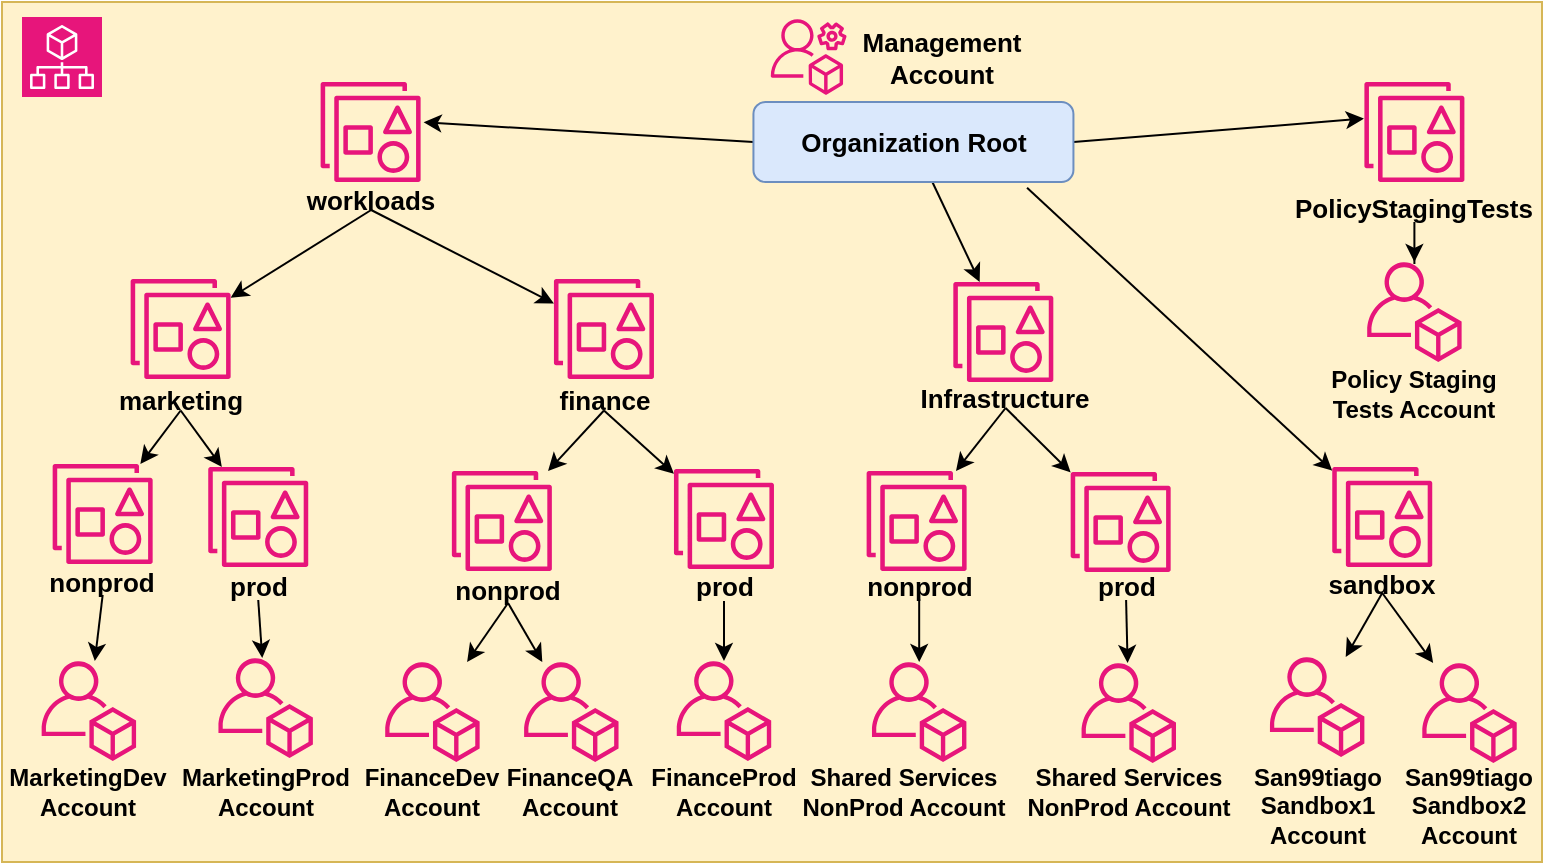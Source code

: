 <mxfile version="21.6.5" type="device">
  <diagram name="Page-1" id="rTMeFKpxauHEMRjTZN81">
    <mxGraphModel dx="1076" dy="604" grid="1" gridSize="10" guides="1" tooltips="1" connect="1" arrows="1" fold="1" page="1" pageScale="1" pageWidth="850" pageHeight="1100" math="0" shadow="0">
      <root>
        <mxCell id="0" />
        <mxCell id="1" parent="0" />
        <mxCell id="QDy_m5PdwNHntxYYZvBB-12" value="" style="rounded=0;whiteSpace=wrap;html=1;fillColor=#fff2cc;fontSize=13;strokeColor=#d6b656;fontStyle=1" parent="1" vertex="1">
          <mxGeometry x="30" y="40" width="770" height="430" as="geometry" />
        </mxCell>
        <mxCell id="QDy_m5PdwNHntxYYZvBB-3" value="" style="sketch=0;points=[[0,0,0],[0.25,0,0],[0.5,0,0],[0.75,0,0],[1,0,0],[0,1,0],[0.25,1,0],[0.5,1,0],[0.75,1,0],[1,1,0],[0,0.25,0],[0,0.5,0],[0,0.75,0],[1,0.25,0],[1,0.5,0],[1,0.75,0]];points=[[0,0,0],[0.25,0,0],[0.5,0,0],[0.75,0,0],[1,0,0],[0,1,0],[0.25,1,0],[0.5,1,0],[0.75,1,0],[1,1,0],[0,0.25,0],[0,0.5,0],[0,0.75,0],[1,0.25,0],[1,0.5,0],[1,0.75,0]];outlineConnect=0;fontColor=#232F3E;fillColor=#E7157B;strokeColor=#ffffff;dashed=0;verticalLabelPosition=bottom;verticalAlign=top;align=center;html=1;fontSize=13;fontStyle=1;aspect=fixed;shape=mxgraph.aws4.resourceIcon;resIcon=mxgraph.aws4.organizations;" parent="1" vertex="1">
          <mxGeometry x="40.0" y="47.5" width="40" height="40" as="geometry" />
        </mxCell>
        <mxCell id="QDy_m5PdwNHntxYYZvBB-4" value="" style="sketch=0;outlineConnect=0;fontColor=#232F3E;gradientColor=none;fillColor=#E7157B;strokeColor=none;dashed=0;verticalLabelPosition=bottom;verticalAlign=top;align=center;html=1;fontSize=13;fontStyle=1;aspect=fixed;pointerEvents=1;shape=mxgraph.aws4.organizations_management_account;" parent="1" vertex="1">
          <mxGeometry x="414.39" y="47.5" width="37.95" height="40" as="geometry" />
        </mxCell>
        <mxCell id="QDy_m5PdwNHntxYYZvBB-6" value="" style="sketch=0;outlineConnect=0;fontColor=#232F3E;gradientColor=none;fillColor=#E7157B;strokeColor=none;dashed=0;verticalLabelPosition=bottom;verticalAlign=top;align=center;html=1;fontSize=13;fontStyle=1;aspect=fixed;pointerEvents=1;shape=mxgraph.aws4.organizations_organizational_unit2;" parent="1" vertex="1">
          <mxGeometry x="505.66" y="180" width="50" height="50" as="geometry" />
        </mxCell>
        <mxCell id="QDy_m5PdwNHntxYYZvBB-69" style="rounded=0;orthogonalLoop=1;jettySize=auto;html=1;entryX=1.03;entryY=0.403;entryDx=0;entryDy=0;entryPerimeter=0;fontStyle=1;exitX=0;exitY=0.5;exitDx=0;exitDy=0;" parent="1" source="QDy_m5PdwNHntxYYZvBB-8" target="QDy_m5PdwNHntxYYZvBB-49" edge="1">
          <mxGeometry relative="1" as="geometry" />
        </mxCell>
        <mxCell id="QDy_m5PdwNHntxYYZvBB-71" style="rounded=0;orthogonalLoop=1;jettySize=auto;html=1;fontStyle=1" parent="1" source="QDy_m5PdwNHntxYYZvBB-8" target="QDy_m5PdwNHntxYYZvBB-6" edge="1">
          <mxGeometry relative="1" as="geometry" />
        </mxCell>
        <mxCell id="QDy_m5PdwNHntxYYZvBB-79" style="edgeStyle=none;rounded=0;orthogonalLoop=1;jettySize=auto;html=1;exitX=1;exitY=0.5;exitDx=0;exitDy=0;entryX=-0.005;entryY=0.366;entryDx=0;entryDy=0;entryPerimeter=0;fontStyle=1" parent="1" source="QDy_m5PdwNHntxYYZvBB-8" target="QDy_m5PdwNHntxYYZvBB-62" edge="1">
          <mxGeometry relative="1" as="geometry" />
        </mxCell>
        <mxCell id="QDy_m5PdwNHntxYYZvBB-80" style="edgeStyle=none;rounded=0;orthogonalLoop=1;jettySize=auto;html=1;exitX=0.855;exitY=1.073;exitDx=0;exitDy=0;fontStyle=1;exitPerimeter=0;" parent="1" source="QDy_m5PdwNHntxYYZvBB-8" target="QDy_m5PdwNHntxYYZvBB-58" edge="1">
          <mxGeometry relative="1" as="geometry" />
        </mxCell>
        <mxCell id="QDy_m5PdwNHntxYYZvBB-8" value="&lt;font style=&quot;font-size: 13px;&quot;&gt;&lt;span style=&quot;font-size: 13px;&quot;&gt;Organization Root&lt;/span&gt;&lt;/font&gt;" style="rounded=1;whiteSpace=wrap;html=1;fontSize=13;fillColor=#dae8fc;strokeColor=#6c8ebf;fontStyle=1" parent="1" vertex="1">
          <mxGeometry x="405.72" y="90" width="160" height="40" as="geometry" />
        </mxCell>
        <mxCell id="QDy_m5PdwNHntxYYZvBB-9" value="Management&lt;br style=&quot;font-size: 13px;&quot;&gt;Account" style="text;html=1;strokeColor=none;fillColor=none;align=center;verticalAlign=middle;whiteSpace=wrap;rounded=0;fontSize=13;fontStyle=1" parent="1" vertex="1">
          <mxGeometry x="457.36" y="50" width="86" height="35" as="geometry" />
        </mxCell>
        <mxCell id="QDy_m5PdwNHntxYYZvBB-81" style="edgeStyle=none;rounded=0;orthogonalLoop=1;jettySize=auto;html=1;exitX=0.5;exitY=1;exitDx=0;exitDy=0;fontStyle=1" parent="1" source="QDy_m5PdwNHntxYYZvBB-15" target="QDy_m5PdwNHntxYYZvBB-16" edge="1">
          <mxGeometry relative="1" as="geometry" />
        </mxCell>
        <mxCell id="QDy_m5PdwNHntxYYZvBB-82" style="edgeStyle=none;rounded=0;orthogonalLoop=1;jettySize=auto;html=1;exitX=0.5;exitY=1;exitDx=0;exitDy=0;fontStyle=1" parent="1" source="QDy_m5PdwNHntxYYZvBB-15" target="QDy_m5PdwNHntxYYZvBB-19" edge="1">
          <mxGeometry relative="1" as="geometry" />
        </mxCell>
        <mxCell id="QDy_m5PdwNHntxYYZvBB-15" value="Infrastructure" style="text;html=1;strokeColor=none;fillColor=none;align=center;verticalAlign=middle;whiteSpace=wrap;rounded=0;fontSize=13;fontStyle=1" parent="1" vertex="1">
          <mxGeometry x="491.22" y="233" width="81.17" height="10" as="geometry" />
        </mxCell>
        <mxCell id="QDy_m5PdwNHntxYYZvBB-16" value="" style="sketch=0;outlineConnect=0;fontColor=#232F3E;gradientColor=none;fillColor=#E7157B;strokeColor=none;dashed=0;verticalLabelPosition=bottom;verticalAlign=top;align=center;html=1;fontSize=13;fontStyle=1;aspect=fixed;pointerEvents=1;shape=mxgraph.aws4.organizations_organizational_unit2;" parent="1" vertex="1">
          <mxGeometry x="462.31" y="274.5" width="50" height="50" as="geometry" />
        </mxCell>
        <mxCell id="QDy_m5PdwNHntxYYZvBB-83" style="edgeStyle=none;rounded=0;orthogonalLoop=1;jettySize=auto;html=1;exitX=0.5;exitY=1;exitDx=0;exitDy=0;fontStyle=1" parent="1" source="QDy_m5PdwNHntxYYZvBB-17" target="QDy_m5PdwNHntxYYZvBB-23" edge="1">
          <mxGeometry relative="1" as="geometry" />
        </mxCell>
        <mxCell id="QDy_m5PdwNHntxYYZvBB-17" value="nonprod" style="text;html=1;strokeColor=none;fillColor=none;align=center;verticalAlign=middle;whiteSpace=wrap;rounded=0;fontSize=13;fontStyle=1" parent="1" vertex="1">
          <mxGeometry x="457.69" y="324.5" width="61.8" height="14" as="geometry" />
        </mxCell>
        <mxCell id="QDy_m5PdwNHntxYYZvBB-19" value="" style="sketch=0;outlineConnect=0;fontColor=#232F3E;gradientColor=none;fillColor=#E7157B;strokeColor=none;dashed=0;verticalLabelPosition=bottom;verticalAlign=top;align=center;html=1;fontSize=13;fontStyle=1;aspect=fixed;pointerEvents=1;shape=mxgraph.aws4.organizations_organizational_unit2;" parent="1" vertex="1">
          <mxGeometry x="564.33" y="275" width="50" height="50" as="geometry" />
        </mxCell>
        <mxCell id="QDy_m5PdwNHntxYYZvBB-84" style="edgeStyle=none;rounded=0;orthogonalLoop=1;jettySize=auto;html=1;exitX=0.5;exitY=1;exitDx=0;exitDy=0;fontStyle=1" parent="1" source="QDy_m5PdwNHntxYYZvBB-20" target="QDy_m5PdwNHntxYYZvBB-26" edge="1">
          <mxGeometry relative="1" as="geometry" />
        </mxCell>
        <mxCell id="QDy_m5PdwNHntxYYZvBB-20" value="prod" style="text;html=1;strokeColor=none;fillColor=none;align=center;verticalAlign=middle;whiteSpace=wrap;rounded=0;fontSize=13;fontStyle=1" parent="1" vertex="1">
          <mxGeometry x="568.68" y="324" width="46.74" height="15" as="geometry" />
        </mxCell>
        <mxCell id="QDy_m5PdwNHntxYYZvBB-23" value="" style="sketch=0;outlineConnect=0;fontColor=#232F3E;gradientColor=none;fillColor=#E7157B;strokeColor=none;dashed=0;verticalLabelPosition=bottom;verticalAlign=top;align=center;html=1;fontSize=13;fontStyle=1;aspect=fixed;pointerEvents=1;shape=mxgraph.aws4.organizations_account;" parent="1" vertex="1">
          <mxGeometry x="464.87" y="370" width="47.44" height="50" as="geometry" />
        </mxCell>
        <mxCell id="QDy_m5PdwNHntxYYZvBB-24" value="Shared Services&lt;br style=&quot;font-size: 12px;&quot;&gt;NonProd Account" style="text;html=1;strokeColor=none;fillColor=none;align=center;verticalAlign=middle;whiteSpace=wrap;rounded=0;fontSize=12;fontStyle=1" parent="1" vertex="1">
          <mxGeometry x="429.15" y="419.5" width="104.32" height="30" as="geometry" />
        </mxCell>
        <mxCell id="QDy_m5PdwNHntxYYZvBB-26" value="" style="sketch=0;outlineConnect=0;fontColor=#232F3E;gradientColor=none;fillColor=#E7157B;strokeColor=none;dashed=0;verticalLabelPosition=bottom;verticalAlign=top;align=center;html=1;fontSize=13;fontStyle=1;aspect=fixed;pointerEvents=1;shape=mxgraph.aws4.organizations_account;" parent="1" vertex="1">
          <mxGeometry x="569.67" y="370.5" width="47.44" height="50" as="geometry" />
        </mxCell>
        <mxCell id="QDy_m5PdwNHntxYYZvBB-27" value="Shared Services&lt;br style=&quot;font-size: 12px;&quot;&gt;NonProd Account" style="text;html=1;strokeColor=none;fillColor=none;align=center;verticalAlign=middle;whiteSpace=wrap;rounded=0;fontSize=12;fontStyle=1" parent="1" vertex="1">
          <mxGeometry x="536.78" y="419.5" width="113.22" height="30.5" as="geometry" />
        </mxCell>
        <mxCell id="QDy_m5PdwNHntxYYZvBB-32" value="" style="sketch=0;outlineConnect=0;fontColor=#232F3E;gradientColor=none;fillColor=#E7157B;strokeColor=none;dashed=0;verticalLabelPosition=bottom;verticalAlign=top;align=center;html=1;fontSize=13;fontStyle=1;aspect=fixed;pointerEvents=1;shape=mxgraph.aws4.organizations_organizational_unit2;" parent="1" vertex="1">
          <mxGeometry x="305.97" y="178.5" width="50" height="50" as="geometry" />
        </mxCell>
        <mxCell id="QDy_m5PdwNHntxYYZvBB-73" style="rounded=0;orthogonalLoop=1;jettySize=auto;html=1;exitX=0.5;exitY=1;exitDx=0;exitDy=0;fontStyle=1" parent="1" source="QDy_m5PdwNHntxYYZvBB-33" target="QDy_m5PdwNHntxYYZvBB-35" edge="1">
          <mxGeometry relative="1" as="geometry" />
        </mxCell>
        <mxCell id="QDy_m5PdwNHntxYYZvBB-74" style="rounded=0;orthogonalLoop=1;jettySize=auto;html=1;exitX=0.5;exitY=1;exitDx=0;exitDy=0;fontStyle=1" parent="1" source="QDy_m5PdwNHntxYYZvBB-33" target="QDy_m5PdwNHntxYYZvBB-38" edge="1">
          <mxGeometry relative="1" as="geometry" />
        </mxCell>
        <mxCell id="QDy_m5PdwNHntxYYZvBB-33" value="finance" style="text;html=1;strokeColor=none;fillColor=none;align=center;verticalAlign=middle;whiteSpace=wrap;rounded=0;fontSize=13;fontStyle=1" parent="1" vertex="1">
          <mxGeometry x="301.65" y="234.25" width="58.67" height="10" as="geometry" />
        </mxCell>
        <mxCell id="QDy_m5PdwNHntxYYZvBB-35" value="" style="sketch=0;outlineConnect=0;fontColor=#232F3E;gradientColor=none;fillColor=#E7157B;strokeColor=none;dashed=0;verticalLabelPosition=bottom;verticalAlign=top;align=center;html=1;fontSize=13;fontStyle=1;aspect=fixed;pointerEvents=1;shape=mxgraph.aws4.organizations_organizational_unit2;" parent="1" vertex="1">
          <mxGeometry x="254.93" y="274.5" width="50" height="50" as="geometry" />
        </mxCell>
        <mxCell id="QDy_m5PdwNHntxYYZvBB-75" style="edgeStyle=none;rounded=0;orthogonalLoop=1;jettySize=auto;html=1;exitX=0.5;exitY=1;exitDx=0;exitDy=0;fontStyle=1" parent="1" source="QDy_m5PdwNHntxYYZvBB-36" target="QDy_m5PdwNHntxYYZvBB-40" edge="1">
          <mxGeometry relative="1" as="geometry" />
        </mxCell>
        <mxCell id="QDy_m5PdwNHntxYYZvBB-76" style="edgeStyle=none;rounded=0;orthogonalLoop=1;jettySize=auto;html=1;exitX=0.5;exitY=1;exitDx=0;exitDy=0;fontStyle=1" parent="1" source="QDy_m5PdwNHntxYYZvBB-36" target="QDy_m5PdwNHntxYYZvBB-42" edge="1">
          <mxGeometry relative="1" as="geometry" />
        </mxCell>
        <mxCell id="QDy_m5PdwNHntxYYZvBB-36" value="nonprod" style="text;html=1;strokeColor=none;fillColor=none;align=center;verticalAlign=middle;whiteSpace=wrap;rounded=0;fontSize=13;fontStyle=1" parent="1" vertex="1">
          <mxGeometry x="253.03" y="326.5" width="60" height="14" as="geometry" />
        </mxCell>
        <mxCell id="QDy_m5PdwNHntxYYZvBB-38" value="" style="sketch=0;outlineConnect=0;fontColor=#232F3E;gradientColor=none;fillColor=#E7157B;strokeColor=none;dashed=0;verticalLabelPosition=bottom;verticalAlign=top;align=center;html=1;fontSize=13;fontStyle=1;aspect=fixed;pointerEvents=1;shape=mxgraph.aws4.organizations_organizational_unit2;" parent="1" vertex="1">
          <mxGeometry x="365.98" y="273.5" width="50" height="50" as="geometry" />
        </mxCell>
        <mxCell id="QDy_m5PdwNHntxYYZvBB-77" style="edgeStyle=none;rounded=0;orthogonalLoop=1;jettySize=auto;html=1;exitX=0.5;exitY=1;exitDx=0;exitDy=0;fontStyle=1" parent="1" source="QDy_m5PdwNHntxYYZvBB-39" target="QDy_m5PdwNHntxYYZvBB-51" edge="1">
          <mxGeometry relative="1" as="geometry" />
        </mxCell>
        <mxCell id="QDy_m5PdwNHntxYYZvBB-39" value="prod" style="text;html=1;strokeColor=none;fillColor=none;align=center;verticalAlign=middle;whiteSpace=wrap;rounded=0;fontSize=13;fontStyle=1" parent="1" vertex="1">
          <mxGeometry x="369.7" y="324.5" width="42.58" height="15" as="geometry" />
        </mxCell>
        <mxCell id="QDy_m5PdwNHntxYYZvBB-40" value="" style="sketch=0;outlineConnect=0;fontColor=#232F3E;gradientColor=none;fillColor=#E7157B;strokeColor=none;dashed=0;verticalLabelPosition=bottom;verticalAlign=top;align=center;html=1;fontSize=13;fontStyle=1;aspect=fixed;pointerEvents=1;shape=mxgraph.aws4.organizations_account;" parent="1" vertex="1">
          <mxGeometry x="221.49" y="370" width="47.44" height="50" as="geometry" />
        </mxCell>
        <mxCell id="QDy_m5PdwNHntxYYZvBB-41" value="FinanceDev&lt;br&gt;Account" style="text;html=1;strokeColor=none;fillColor=none;align=center;verticalAlign=middle;whiteSpace=wrap;rounded=0;fontSize=12;fontStyle=1" parent="1" vertex="1">
          <mxGeometry x="207.04" y="420" width="76.33" height="30" as="geometry" />
        </mxCell>
        <mxCell id="QDy_m5PdwNHntxYYZvBB-42" value="" style="sketch=0;outlineConnect=0;fontColor=#232F3E;gradientColor=none;fillColor=#E7157B;strokeColor=none;dashed=0;verticalLabelPosition=bottom;verticalAlign=top;align=center;html=1;fontSize=13;fontStyle=1;aspect=fixed;pointerEvents=1;shape=mxgraph.aws4.organizations_account;" parent="1" vertex="1">
          <mxGeometry x="290.94" y="370" width="47.44" height="50" as="geometry" />
        </mxCell>
        <mxCell id="QDy_m5PdwNHntxYYZvBB-47" value="FinanceQA&lt;br&gt;Account" style="text;html=1;strokeColor=none;fillColor=none;align=center;verticalAlign=middle;whiteSpace=wrap;rounded=0;fontSize=12;fontStyle=1" parent="1" vertex="1">
          <mxGeometry x="276.49" y="420" width="76.33" height="30" as="geometry" />
        </mxCell>
        <mxCell id="QDy_m5PdwNHntxYYZvBB-49" value="" style="sketch=0;outlineConnect=0;fontColor=#232F3E;gradientColor=none;fillColor=#E7157B;strokeColor=none;dashed=0;verticalLabelPosition=bottom;verticalAlign=top;align=center;html=1;fontSize=13;fontStyle=1;aspect=fixed;pointerEvents=1;shape=mxgraph.aws4.organizations_organizational_unit2;" parent="1" vertex="1">
          <mxGeometry x="189.31" y="80" width="50" height="50" as="geometry" />
        </mxCell>
        <mxCell id="QDy_m5PdwNHntxYYZvBB-78" style="edgeStyle=none;rounded=0;orthogonalLoop=1;jettySize=auto;html=1;exitX=0.5;exitY=1;exitDx=0;exitDy=0;fontStyle=1" parent="1" source="QDy_m5PdwNHntxYYZvBB-50" target="QDy_m5PdwNHntxYYZvBB-32" edge="1">
          <mxGeometry relative="1" as="geometry" />
        </mxCell>
        <mxCell id="Ss9lb56Q3t3vZsdP-dxE-18" style="rounded=0;orthogonalLoop=1;jettySize=auto;html=1;exitX=0.5;exitY=1;exitDx=0;exitDy=0;" edge="1" parent="1" source="QDy_m5PdwNHntxYYZvBB-50" target="Ss9lb56Q3t3vZsdP-dxE-14">
          <mxGeometry relative="1" as="geometry" />
        </mxCell>
        <mxCell id="QDy_m5PdwNHntxYYZvBB-50" value="workloads" style="text;html=1;strokeColor=none;fillColor=none;align=center;verticalAlign=middle;whiteSpace=wrap;rounded=0;fontSize=13;fontStyle=1" parent="1" vertex="1">
          <mxGeometry x="176.13" y="134" width="76.9" height="10" as="geometry" />
        </mxCell>
        <mxCell id="QDy_m5PdwNHntxYYZvBB-51" value="" style="sketch=0;outlineConnect=0;fontColor=#232F3E;gradientColor=none;fillColor=#E7157B;strokeColor=none;dashed=0;verticalLabelPosition=bottom;verticalAlign=top;align=center;html=1;fontSize=13;fontStyle=1;aspect=fixed;pointerEvents=1;shape=mxgraph.aws4.organizations_account;" parent="1" vertex="1">
          <mxGeometry x="367.27" y="369.5" width="47.44" height="50" as="geometry" />
        </mxCell>
        <mxCell id="QDy_m5PdwNHntxYYZvBB-52" value="FinanceProd&lt;br&gt;Account" style="text;html=1;strokeColor=none;fillColor=none;align=center;verticalAlign=middle;whiteSpace=wrap;rounded=0;fontSize=12;fontStyle=1" parent="1" vertex="1">
          <mxGeometry x="352.82" y="419.5" width="76.33" height="30" as="geometry" />
        </mxCell>
        <mxCell id="QDy_m5PdwNHntxYYZvBB-58" value="" style="sketch=0;outlineConnect=0;fontColor=#232F3E;gradientColor=none;fillColor=#E7157B;strokeColor=none;dashed=0;verticalLabelPosition=bottom;verticalAlign=top;align=center;html=1;fontSize=13;fontStyle=1;aspect=fixed;pointerEvents=1;shape=mxgraph.aws4.organizations_organizational_unit2;fillStyle=auto;" parent="1" vertex="1">
          <mxGeometry x="695.12" y="272.5" width="50" height="50" as="geometry" />
        </mxCell>
        <mxCell id="QDy_m5PdwNHntxYYZvBB-85" style="edgeStyle=none;rounded=0;orthogonalLoop=1;jettySize=auto;html=1;exitX=0.5;exitY=1;exitDx=0;exitDy=0;fontStyle=1" parent="1" source="QDy_m5PdwNHntxYYZvBB-59" target="QDy_m5PdwNHntxYYZvBB-67" edge="1">
          <mxGeometry relative="1" as="geometry" />
        </mxCell>
        <mxCell id="QDy_m5PdwNHntxYYZvBB-86" style="edgeStyle=none;rounded=0;orthogonalLoop=1;jettySize=auto;html=1;exitX=0.5;exitY=1;exitDx=0;exitDy=0;fontStyle=1" parent="1" source="QDy_m5PdwNHntxYYZvBB-59" target="QDy_m5PdwNHntxYYZvBB-60" edge="1">
          <mxGeometry relative="1" as="geometry" />
        </mxCell>
        <mxCell id="QDy_m5PdwNHntxYYZvBB-59" value="sandbox" style="text;html=1;strokeColor=none;fillColor=none;align=center;verticalAlign=middle;whiteSpace=wrap;rounded=0;fontSize=13;fontStyle=1" parent="1" vertex="1">
          <mxGeometry x="685.12" y="325.5" width="70" height="10" as="geometry" />
        </mxCell>
        <mxCell id="QDy_m5PdwNHntxYYZvBB-60" value="" style="sketch=0;outlineConnect=0;fontColor=#232F3E;gradientColor=none;fillColor=#E7157B;strokeColor=none;dashed=0;verticalLabelPosition=bottom;verticalAlign=top;align=center;html=1;fontSize=13;fontStyle=1;aspect=fixed;pointerEvents=1;shape=mxgraph.aws4.organizations_account;" parent="1" vertex="1">
          <mxGeometry x="740.03" y="370.5" width="47.44" height="50" as="geometry" />
        </mxCell>
        <mxCell id="QDy_m5PdwNHntxYYZvBB-61" value="San99tiago&lt;br&gt;Sandbox2&lt;br&gt;Account" style="text;html=1;strokeColor=none;fillColor=none;align=center;verticalAlign=middle;whiteSpace=wrap;rounded=0;fontSize=12;fontStyle=1" parent="1" vertex="1">
          <mxGeometry x="731.3" y="419.5" width="64.9" height="45" as="geometry" />
        </mxCell>
        <mxCell id="QDy_m5PdwNHntxYYZvBB-62" value="" style="sketch=0;outlineConnect=0;fontColor=#232F3E;gradientColor=none;fillColor=#E7157B;strokeColor=none;dashed=0;verticalLabelPosition=bottom;verticalAlign=top;align=center;html=1;fontSize=13;fontStyle=1;aspect=fixed;pointerEvents=1;shape=mxgraph.aws4.organizations_organizational_unit2;" parent="1" vertex="1">
          <mxGeometry x="711.2" y="80" width="50" height="50" as="geometry" />
        </mxCell>
        <mxCell id="QDy_m5PdwNHntxYYZvBB-66" style="edgeStyle=orthogonalEdgeStyle;rounded=0;orthogonalLoop=1;jettySize=auto;html=1;exitX=0.5;exitY=1;exitDx=0;exitDy=0;fontStyle=1" parent="1" source="QDy_m5PdwNHntxYYZvBB-63" target="QDy_m5PdwNHntxYYZvBB-64" edge="1">
          <mxGeometry relative="1" as="geometry" />
        </mxCell>
        <mxCell id="QDy_m5PdwNHntxYYZvBB-63" value="PolicyStagingTests" style="text;html=1;strokeColor=none;fillColor=none;align=center;verticalAlign=middle;whiteSpace=wrap;rounded=0;fontSize=13;fontStyle=1" parent="1" vertex="1">
          <mxGeometry x="676.2" y="134" width="120" height="17" as="geometry" />
        </mxCell>
        <mxCell id="QDy_m5PdwNHntxYYZvBB-64" value="" style="sketch=0;outlineConnect=0;fontColor=#232F3E;gradientColor=none;fillColor=#E7157B;strokeColor=none;dashed=0;verticalLabelPosition=bottom;verticalAlign=top;align=center;html=1;fontSize=13;fontStyle=1;aspect=fixed;pointerEvents=1;shape=mxgraph.aws4.organizations_account;" parent="1" vertex="1">
          <mxGeometry x="712.48" y="170" width="47.44" height="50" as="geometry" />
        </mxCell>
        <mxCell id="QDy_m5PdwNHntxYYZvBB-65" value="Policy Staging&lt;br&gt;Tests Account" style="text;html=1;strokeColor=none;fillColor=none;align=center;verticalAlign=middle;whiteSpace=wrap;rounded=0;fontSize=12;fontStyle=1" parent="1" vertex="1">
          <mxGeometry x="691.2" y="220" width="90" height="31" as="geometry" />
        </mxCell>
        <mxCell id="QDy_m5PdwNHntxYYZvBB-67" value="" style="sketch=0;outlineConnect=0;fontColor=#232F3E;gradientColor=none;fillColor=#E7157B;strokeColor=none;dashed=0;verticalLabelPosition=bottom;verticalAlign=top;align=center;html=1;fontSize=13;fontStyle=1;aspect=fixed;pointerEvents=1;shape=mxgraph.aws4.organizations_account;" parent="1" vertex="1">
          <mxGeometry x="663.86" y="367.5" width="47.44" height="50" as="geometry" />
        </mxCell>
        <mxCell id="QDy_m5PdwNHntxYYZvBB-68" value="San99tiago&lt;br&gt;Sandbox1&lt;br&gt;Account" style="text;html=1;strokeColor=none;fillColor=none;align=center;verticalAlign=middle;whiteSpace=wrap;rounded=0;fontSize=12;fontStyle=1" parent="1" vertex="1">
          <mxGeometry x="652.58" y="419.5" width="70" height="45" as="geometry" />
        </mxCell>
        <mxCell id="Ss9lb56Q3t3vZsdP-dxE-1" value="" style="sketch=0;outlineConnect=0;fontColor=#232F3E;gradientColor=none;fillColor=#E7157B;strokeColor=none;dashed=0;verticalLabelPosition=bottom;verticalAlign=top;align=center;html=1;fontSize=13;fontStyle=1;aspect=fixed;pointerEvents=1;shape=mxgraph.aws4.organizations_organizational_unit2;" vertex="1" parent="1">
          <mxGeometry x="55.33" y="271" width="50" height="50" as="geometry" />
        </mxCell>
        <mxCell id="Ss9lb56Q3t3vZsdP-dxE-2" style="edgeStyle=none;rounded=0;orthogonalLoop=1;jettySize=auto;html=1;exitX=0.5;exitY=1;exitDx=0;exitDy=0;fontStyle=1" edge="1" parent="1" source="Ss9lb56Q3t3vZsdP-dxE-4" target="Ss9lb56Q3t3vZsdP-dxE-8">
          <mxGeometry relative="1" as="geometry" />
        </mxCell>
        <mxCell id="Ss9lb56Q3t3vZsdP-dxE-4" value="nonprod" style="text;html=1;strokeColor=none;fillColor=none;align=center;verticalAlign=middle;whiteSpace=wrap;rounded=0;fontSize=13;fontStyle=1" vertex="1" parent="1">
          <mxGeometry x="50.33" y="322.5" width="60" height="14" as="geometry" />
        </mxCell>
        <mxCell id="Ss9lb56Q3t3vZsdP-dxE-5" value="" style="sketch=0;outlineConnect=0;fontColor=#232F3E;gradientColor=none;fillColor=#E7157B;strokeColor=none;dashed=0;verticalLabelPosition=bottom;verticalAlign=top;align=center;html=1;fontSize=13;fontStyle=1;aspect=fixed;pointerEvents=1;shape=mxgraph.aws4.organizations_organizational_unit2;" vertex="1" parent="1">
          <mxGeometry x="133.12" y="272.5" width="50" height="50" as="geometry" />
        </mxCell>
        <mxCell id="Ss9lb56Q3t3vZsdP-dxE-6" style="edgeStyle=none;rounded=0;orthogonalLoop=1;jettySize=auto;html=1;exitX=0.5;exitY=1;exitDx=0;exitDy=0;fontStyle=1" edge="1" parent="1" source="Ss9lb56Q3t3vZsdP-dxE-7" target="Ss9lb56Q3t3vZsdP-dxE-12">
          <mxGeometry relative="1" as="geometry" />
        </mxCell>
        <mxCell id="Ss9lb56Q3t3vZsdP-dxE-7" value="prod" style="text;html=1;strokeColor=none;fillColor=none;align=center;verticalAlign=middle;whiteSpace=wrap;rounded=0;fontSize=13;fontStyle=1" vertex="1" parent="1">
          <mxGeometry x="136.83" y="324" width="42.58" height="15" as="geometry" />
        </mxCell>
        <mxCell id="Ss9lb56Q3t3vZsdP-dxE-8" value="" style="sketch=0;outlineConnect=0;fontColor=#232F3E;gradientColor=none;fillColor=#E7157B;strokeColor=none;dashed=0;verticalLabelPosition=bottom;verticalAlign=top;align=center;html=1;fontSize=13;fontStyle=1;aspect=fixed;pointerEvents=1;shape=mxgraph.aws4.organizations_account;" vertex="1" parent="1">
          <mxGeometry x="49.71" y="369.5" width="47.44" height="50" as="geometry" />
        </mxCell>
        <mxCell id="Ss9lb56Q3t3vZsdP-dxE-9" value="MarketingDev&lt;br&gt;Account" style="text;html=1;strokeColor=none;fillColor=none;align=center;verticalAlign=middle;whiteSpace=wrap;rounded=0;fontSize=12;fontStyle=1" vertex="1" parent="1">
          <mxGeometry x="35.26" y="420" width="76.33" height="30" as="geometry" />
        </mxCell>
        <mxCell id="Ss9lb56Q3t3vZsdP-dxE-12" value="" style="sketch=0;outlineConnect=0;fontColor=#232F3E;gradientColor=none;fillColor=#E7157B;strokeColor=none;dashed=0;verticalLabelPosition=bottom;verticalAlign=top;align=center;html=1;fontSize=13;fontStyle=1;aspect=fixed;pointerEvents=1;shape=mxgraph.aws4.organizations_account;" vertex="1" parent="1">
          <mxGeometry x="138.11" y="368" width="47.44" height="50" as="geometry" />
        </mxCell>
        <mxCell id="Ss9lb56Q3t3vZsdP-dxE-13" value="MarketingProd&lt;br&gt;Account" style="text;html=1;strokeColor=none;fillColor=none;align=center;verticalAlign=middle;whiteSpace=wrap;rounded=0;fontSize=12;fontStyle=1" vertex="1" parent="1">
          <mxGeometry x="123.66" y="419.5" width="76.33" height="30" as="geometry" />
        </mxCell>
        <mxCell id="Ss9lb56Q3t3vZsdP-dxE-14" value="" style="sketch=0;outlineConnect=0;fontColor=#232F3E;gradientColor=none;fillColor=#E7157B;strokeColor=none;dashed=0;verticalLabelPosition=bottom;verticalAlign=top;align=center;html=1;fontSize=13;fontStyle=1;aspect=fixed;pointerEvents=1;shape=mxgraph.aws4.organizations_organizational_unit2;" vertex="1" parent="1">
          <mxGeometry x="94.32" y="178.5" width="50" height="50" as="geometry" />
        </mxCell>
        <mxCell id="Ss9lb56Q3t3vZsdP-dxE-16" style="rounded=0;orthogonalLoop=1;jettySize=auto;html=1;exitX=0.5;exitY=1;exitDx=0;exitDy=0;" edge="1" parent="1" source="Ss9lb56Q3t3vZsdP-dxE-15" target="Ss9lb56Q3t3vZsdP-dxE-1">
          <mxGeometry relative="1" as="geometry" />
        </mxCell>
        <mxCell id="Ss9lb56Q3t3vZsdP-dxE-17" style="rounded=0;orthogonalLoop=1;jettySize=auto;html=1;exitX=0.5;exitY=1;exitDx=0;exitDy=0;" edge="1" parent="1" source="Ss9lb56Q3t3vZsdP-dxE-15" target="Ss9lb56Q3t3vZsdP-dxE-5">
          <mxGeometry relative="1" as="geometry" />
        </mxCell>
        <mxCell id="Ss9lb56Q3t3vZsdP-dxE-15" value="marketing" style="text;html=1;strokeColor=none;fillColor=none;align=center;verticalAlign=middle;whiteSpace=wrap;rounded=0;fontSize=13;fontStyle=1" vertex="1" parent="1">
          <mxGeometry x="90.0" y="234.25" width="58.67" height="10" as="geometry" />
        </mxCell>
      </root>
    </mxGraphModel>
  </diagram>
</mxfile>
